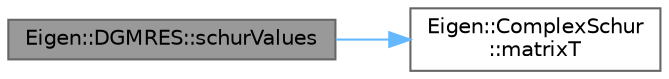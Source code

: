 digraph "Eigen::DGMRES::schurValues"
{
 // LATEX_PDF_SIZE
  bgcolor="transparent";
  edge [fontname=Helvetica,fontsize=10,labelfontname=Helvetica,labelfontsize=10];
  node [fontname=Helvetica,fontsize=10,shape=box,height=0.2,width=0.4];
  rankdir="LR";
  Node1 [id="Node000001",label="Eigen::DGMRES::schurValues",height=0.2,width=0.4,color="gray40", fillcolor="grey60", style="filled", fontcolor="black",tooltip=" "];
  Node1 -> Node2 [id="edge2_Node000001_Node000002",color="steelblue1",style="solid",tooltip=" "];
  Node2 [id="Node000002",label="Eigen::ComplexSchur\l::matrixT",height=0.2,width=0.4,color="grey40", fillcolor="white", style="filled",URL="$class_eigen_1_1_complex_schur.html#a210b9d7e6c26fdde18aa5720da1d3e3c",tooltip="Returns the triangular matrix in the Schur decomposition."];
}
